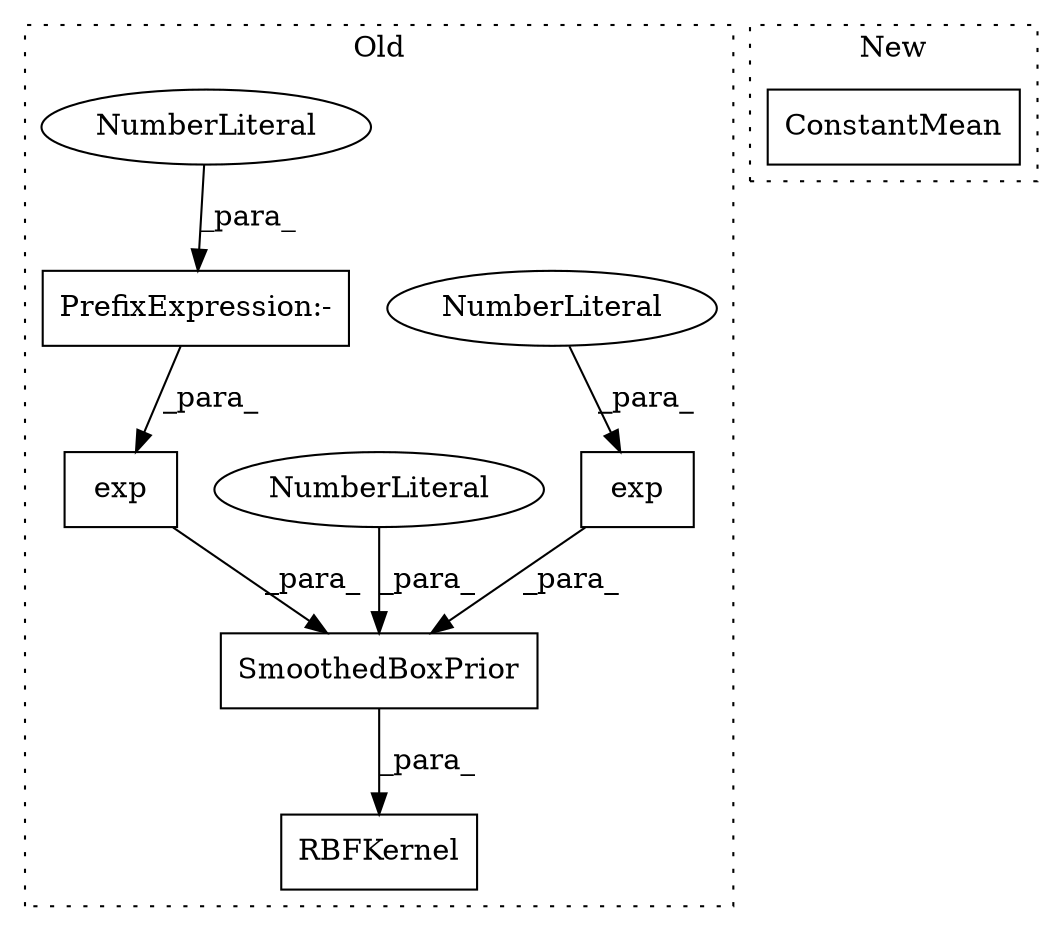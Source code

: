 digraph G {
subgraph cluster0 {
1 [label="exp" a="32" s="1356,1361" l="4,1" shape="box"];
3 [label="NumberLiteral" a="34" s="1360" l="1" shape="ellipse"];
4 [label="SmoothedBoxPrior" a="32" s="1331,1371" l="17,1" shape="box"];
5 [label="NumberLiteral" a="34" s="1363" l="3" shape="ellipse"];
6 [label="exp" a="32" s="1348,1354" l="4,1" shape="box"];
7 [label="PrefixExpression:-" a="38" s="1352" l="1" shape="box"];
8 [label="NumberLiteral" a="34" s="1353" l="1" shape="ellipse"];
9 [label="RBFKernel" a="32" s="1321,1372" l="10,1" shape="box"];
label = "Old";
style="dotted";
}
subgraph cluster1 {
2 [label="ConstantMean" a="32" s="1261" l="14" shape="box"];
label = "New";
style="dotted";
}
1 -> 4 [label="_para_"];
3 -> 1 [label="_para_"];
4 -> 9 [label="_para_"];
5 -> 4 [label="_para_"];
6 -> 4 [label="_para_"];
7 -> 6 [label="_para_"];
8 -> 7 [label="_para_"];
}